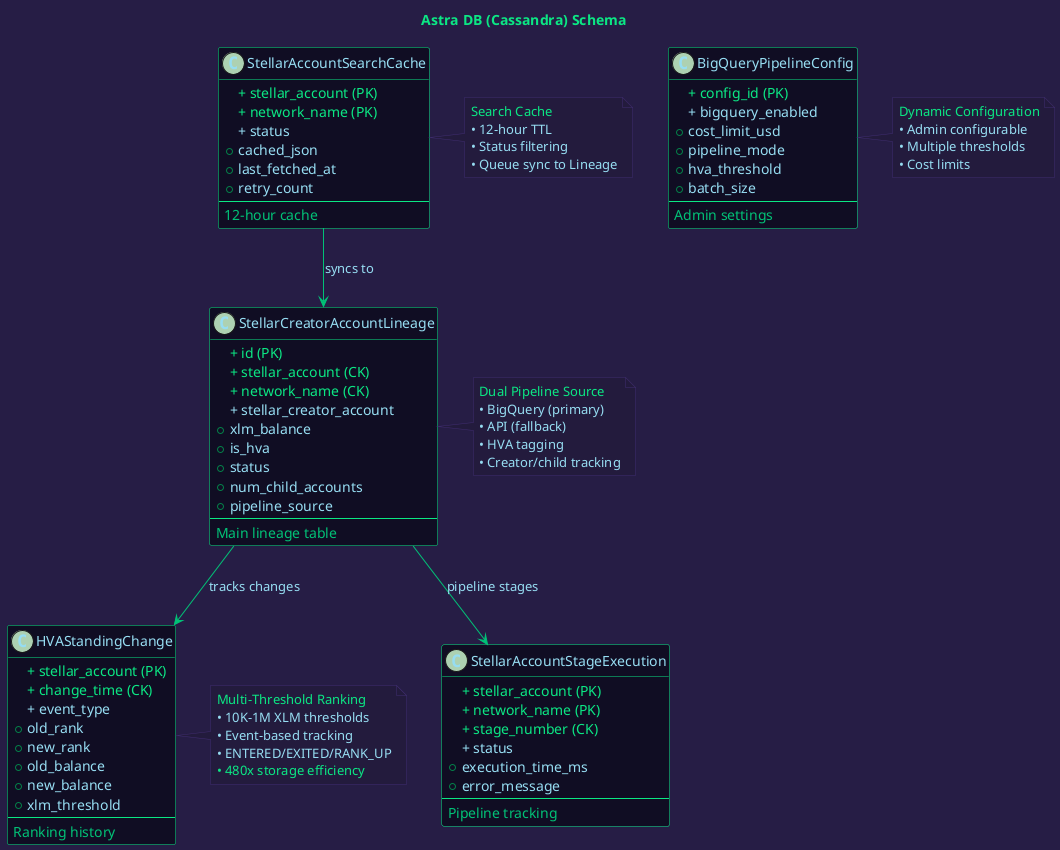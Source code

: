 @startuml 03_database_schema

skinparam backgroundColor #261D45
skinparam defaultFontColor #96DDF2

top to bottom direction

skinparam class {
  BackgroundColor #100D23
  BorderColor #0BE784
  FontColor #96DDF2
  ArrowColor #01C176
}

skinparam note {
  BackgroundColor #231B3D
  BorderColor #3f2c70
  FontColor #96DDF2
}

title <color:#0BE784>Astra DB (Cassandra) Schema

class StellarAccountSearchCache {
  <color:#0BE784>+ stellar_account (PK)
  <color:#0BE784>+ network_name (PK)
  <color:#96DDF2>+ status
  + cached_json
  + last_fetched_at
  + retry_count
  --
  <color:#01C176>12-hour cache
}

class StellarCreatorAccountLineage {
  <color:#0BE784>+ id (PK)
  <color:#0BE784>+ stellar_account (CK)
  <color:#0BE784>+ network_name (CK)
  <color:#96DDF2>+ stellar_creator_account
  + xlm_balance
  + is_hva
  + status
  + num_child_accounts
  + pipeline_source
  --
  <color:#01C176>Main lineage table
}

class HVAStandingChange {
  <color:#0BE784>+ stellar_account (PK)
  <color:#0BE784>+ change_time (CK)
  <color:#96DDF2>+ event_type
  + old_rank
  + new_rank
  + old_balance
  + new_balance
  + xlm_threshold
  --
  <color:#01C176>Ranking history
}

class StellarAccountStageExecution {
  <color:#0BE784>+ stellar_account (PK)
  <color:#0BE784>+ network_name (PK)
  <color:#0BE784>+ stage_number (CK)
  <color:#96DDF2>+ status
  + execution_time_ms
  + error_message
  --
  <color:#01C176>Pipeline tracking
}

class BigQueryPipelineConfig {
  <color:#0BE784>+ config_id (PK)
  <color:#96DDF2>+ bigquery_enabled
  + cost_limit_usd
  + pipeline_mode
  + hva_threshold
  + batch_size
  --
  <color:#01C176>Admin settings
}

StellarAccountSearchCache -down-> StellarCreatorAccountLineage : "syncs to"
StellarCreatorAccountLineage -down-> HVAStandingChange : "tracks changes"
StellarCreatorAccountLineage -down-> StellarAccountStageExecution : "pipeline stages"

note right of StellarAccountSearchCache
  <color:#0BE784>Search Cache
  <color:#96DDF2>• 12-hour TTL
  <color:#96DDF2>• Status filtering
  <color:#96DDF2>• Queue sync to Lineage
end note

note right of StellarCreatorAccountLineage
  <color:#0BE784>Dual Pipeline Source
  <color:#96DDF2>• BigQuery (primary)
  <color:#96DDF2>• API (fallback)
  <color:#96DDF2>• HVA tagging
  <color:#96DDF2>• Creator/child tracking
end note

note right of HVAStandingChange
  <color:#0BE784>Multi-Threshold Ranking
  <color:#96DDF2>• 10K-1M XLM thresholds
  <color:#96DDF2>• Event-based tracking
  <color:#96DDF2>• ENTERED/EXITED/RANK_UP
  <color:#0BE784>• 480x storage efficiency
end note

note right of BigQueryPipelineConfig
  <color:#0BE784>Dynamic Configuration
  <color:#96DDF2>• Admin configurable
  <color:#96DDF2>• Multiple thresholds
  <color:#96DDF2>• Cost limits
end note

@enduml

